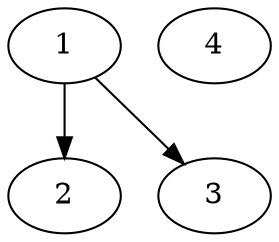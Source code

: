 digraph NoSeparatorsBetweenNodesAndEdges {
1;
1
2;
3;
4
1 -> 2 [village=Saarbruecken; name = Alleestrasse; heightLimit=10 weight = 3; primaryType=sideStreet; secondaryType=none;]
1 -> 3 [village=Saarbruecken; name = Flughafenstrasse; heightLimit=2; weight = 1; primaryType=sideStreet; secondaryType=tunnel];
}